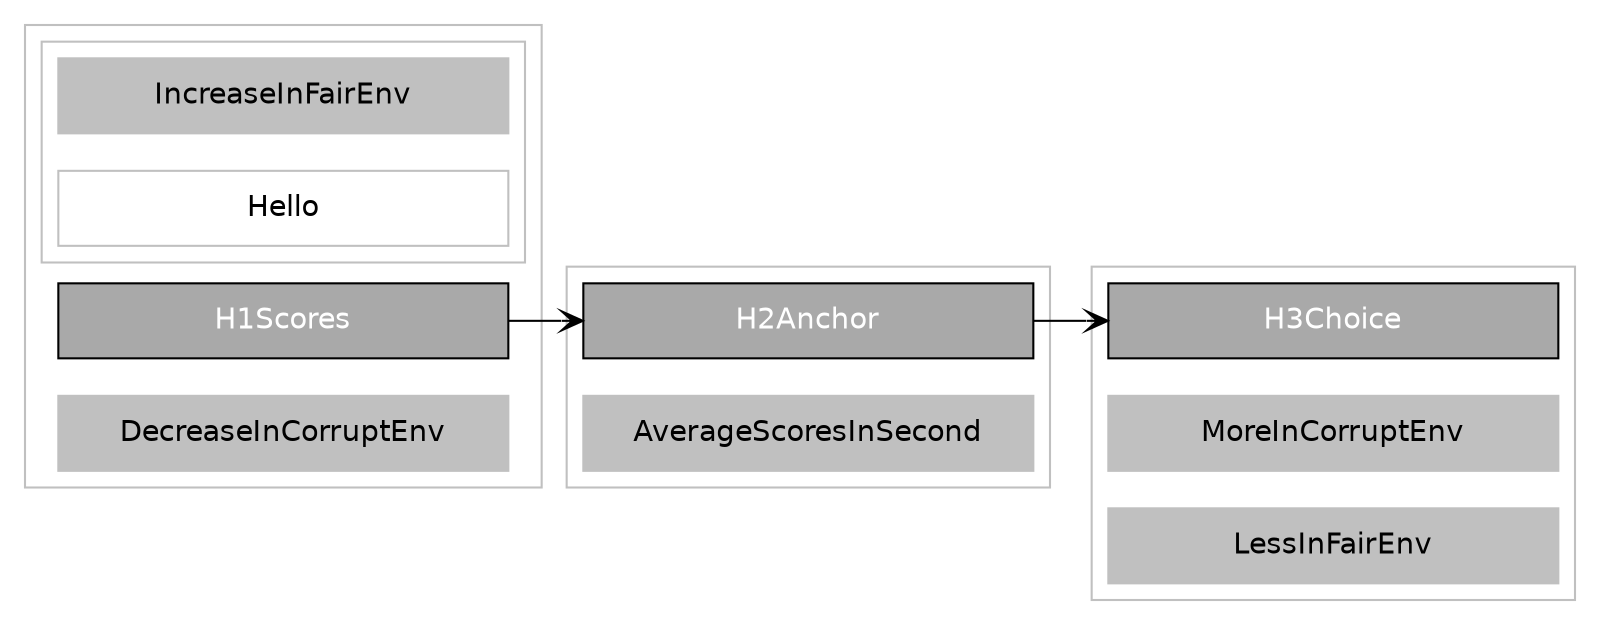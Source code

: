 digraph flowchart {

      # setup: graph and node statements
      graph [rankdir=LR, color=grey]
      node [fontname = Helvetica, fontcolor = white, shape = rectangle, fixedsize=false, width= 3, style=filled,fillcolor=darkgrey] 
      edge [arrowhead=vee]

      # relations: classes
      H1Scores -> H2Anchor -> H3Choice;
      
      # Hypotheses
      node [fontname = Helvetica, fontcolor = black; shape = rectangle, fixedsize=true, width= 3,color=grey,fillcolor=grey] 
      subgraph cluster01{
          rank = same; H1Scores; IncreaseInFairEnv; DecreaseInCorruptEnv;

          subgraph cluster1{
              node [fillcolor = white]
          rank = same; IncreaseInFairEnv; Hello 
          }
      }
      subgraph cluster02{
          rank = same; H2Anchor; AverageScoresInSecond;
      }
      subgraph cluster03{
          rank = same; H3Choice; MoreInCorruptEnv; LessInFairEnv;
      }

      
      
      

      

}
      